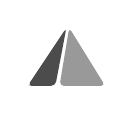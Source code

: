\begin{tikzpicture}
\path (0,0) [fill,rounded corners=0.15em,black!70] -- (1em,0em) -- (1.4em,2.1em) -- (0em,0em) -- (0.5em,0em);
\path (1.5em,0) [fill,rounded corners=0.15em,black!40] -- (2.8em,0) -- (1.5em,2.1em) -- (1.15em,0em) -- +(0.5em,0);
\end{tikzpicture}
